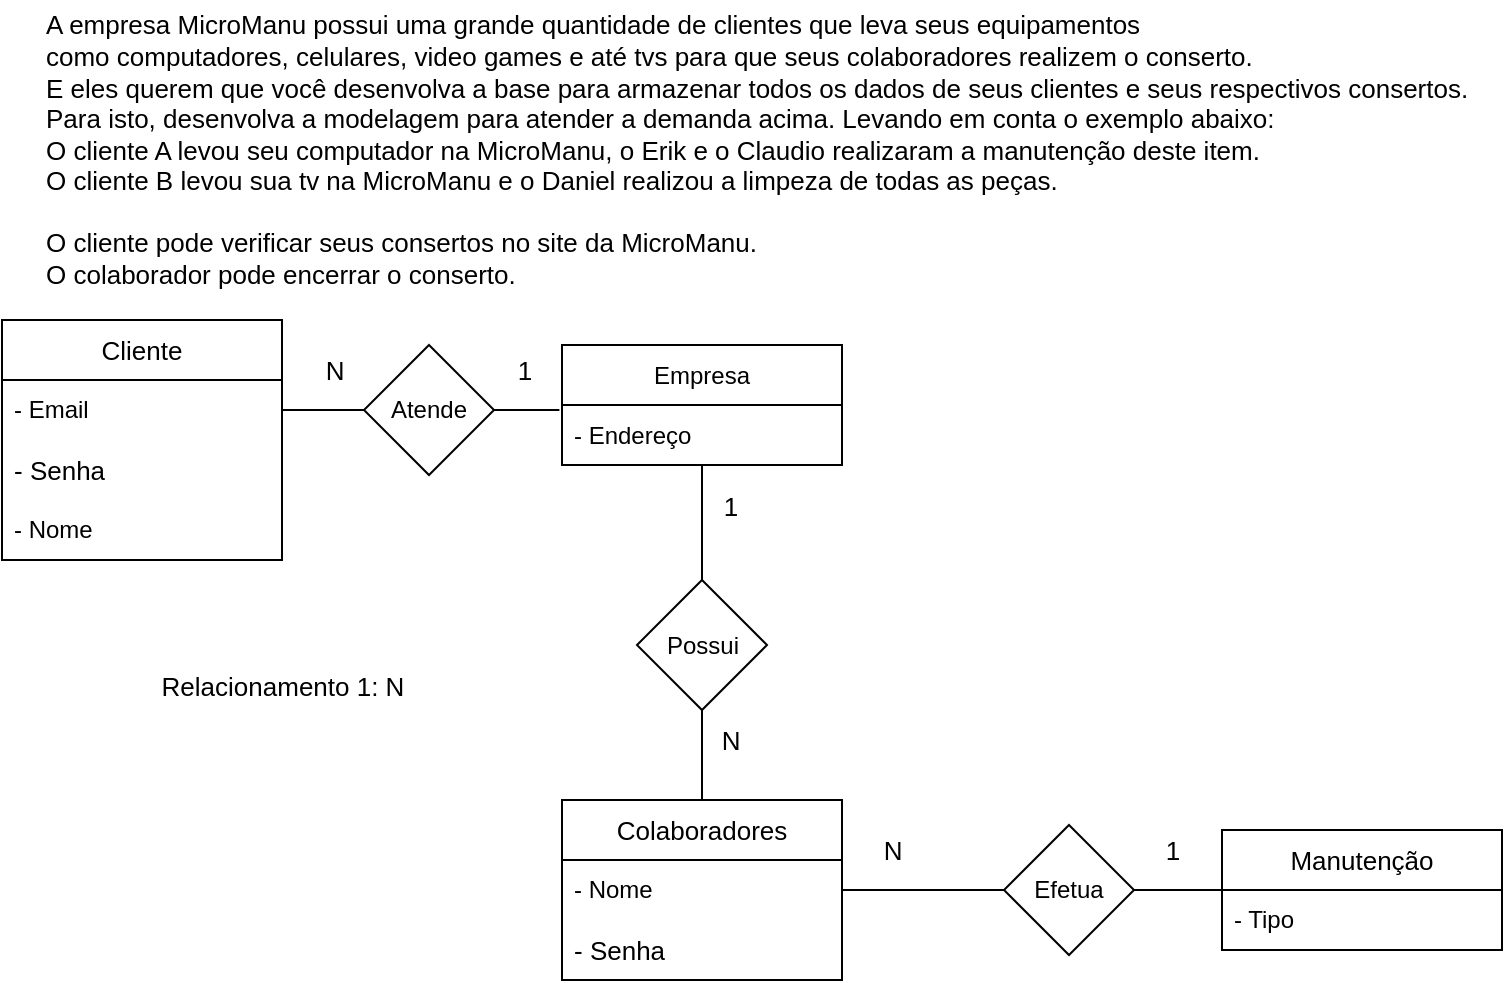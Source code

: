 <mxfile version="21.6.5" type="device">
  <diagram name="Página-1" id="lkzaG0tAhFghrlQ-2UdR">
    <mxGraphModel dx="1050" dy="581" grid="1" gridSize="10" guides="1" tooltips="1" connect="1" arrows="1" fold="1" page="1" pageScale="1" pageWidth="827" pageHeight="1169" math="0" shadow="0">
      <root>
        <mxCell id="0" />
        <mxCell id="1" parent="0" />
        <mxCell id="FzBHjBmkNi7TMJPtjKPj-1" value="&lt;div style=&quot;font-size: 13px;&quot;&gt;&lt;font style=&quot;font-size: 13px;&quot;&gt;﻿A empresa MicroManu possui uma grande quantidade de clientes que leva seus equipamentos&amp;nbsp;&lt;/font&gt;&lt;/div&gt;&lt;div style=&quot;font-size: 13px;&quot;&gt;&lt;font style=&quot;font-size: 13px;&quot;&gt;como computadores, celulares, video games e até tvs para que seus colaboradores realizem o conserto.&lt;/font&gt;&lt;/div&gt;&lt;div style=&quot;font-size: 13px;&quot;&gt;&lt;font style=&quot;font-size: 13px;&quot;&gt;E eles querem que você desenvolva a base para armazenar todos os dados de seus clientes e seus respectivos consertos.&lt;/font&gt;&lt;/div&gt;&lt;div style=&quot;font-size: 13px;&quot;&gt;&lt;font style=&quot;font-size: 13px;&quot;&gt;Para isto, desenvolva a modelagem para atender a demanda acima. Levando em conta o exemplo abaixo:&lt;/font&gt;&lt;/div&gt;&lt;div style=&quot;font-size: 13px;&quot;&gt;&lt;font style=&quot;font-size: 13px;&quot;&gt;O cliente A levou seu computador na MicroManu, o Erik e o Claudio realizaram a manutenção deste item.&lt;/font&gt;&lt;/div&gt;&lt;div style=&quot;font-size: 13px;&quot;&gt;&lt;font style=&quot;font-size: 13px;&quot;&gt;O cliente B levou sua tv na MicroManu e o Daniel realizou a limpeza de todas as peças.&lt;/font&gt;&lt;/div&gt;&lt;div style=&quot;font-size: 13px;&quot;&gt;&lt;font style=&quot;font-size: 13px;&quot;&gt;&lt;br&gt;&lt;/font&gt;&lt;/div&gt;&lt;div style=&quot;font-size: 13px;&quot;&gt;&lt;font style=&quot;font-size: 13px;&quot;&gt;O cliente pode verificar seus consertos no site da MicroManu.&lt;/font&gt;&lt;/div&gt;&lt;div style=&quot;font-size: 13px;&quot;&gt;&lt;font style=&quot;font-size: 13px;&quot;&gt;O colaborador pode encerrar o conserto.&lt;/font&gt;&lt;/div&gt;" style="text;html=1;align=left;verticalAlign=middle;resizable=0;points=[];autosize=1;strokeColor=none;fillColor=none;" vertex="1" parent="1">
          <mxGeometry x="70" width="730" height="150" as="geometry" />
        </mxCell>
        <mxCell id="FzBHjBmkNi7TMJPtjKPj-2" value="&lt;font style=&quot;font-size: 13px;&quot;&gt;Cliente&lt;/font&gt;" style="swimlane;fontStyle=0;childLayout=stackLayout;horizontal=1;startSize=30;horizontalStack=0;resizeParent=1;resizeParentMax=0;resizeLast=0;collapsible=1;marginBottom=0;whiteSpace=wrap;html=1;" vertex="1" parent="1">
          <mxGeometry x="50" y="160" width="140" height="120" as="geometry" />
        </mxCell>
        <mxCell id="FzBHjBmkNi7TMJPtjKPj-3" value="- Email" style="text;strokeColor=none;fillColor=none;align=left;verticalAlign=middle;spacingLeft=4;spacingRight=4;overflow=hidden;points=[[0,0.5],[1,0.5]];portConstraint=eastwest;rotatable=0;whiteSpace=wrap;html=1;" vertex="1" parent="FzBHjBmkNi7TMJPtjKPj-2">
          <mxGeometry y="30" width="140" height="30" as="geometry" />
        </mxCell>
        <mxCell id="FzBHjBmkNi7TMJPtjKPj-4" value="&lt;font style=&quot;font-size: 13px;&quot;&gt;- Senha&lt;/font&gt;" style="text;strokeColor=none;fillColor=none;align=left;verticalAlign=middle;spacingLeft=4;spacingRight=4;overflow=hidden;points=[[0,0.5],[1,0.5]];portConstraint=eastwest;rotatable=0;whiteSpace=wrap;html=1;" vertex="1" parent="FzBHjBmkNi7TMJPtjKPj-2">
          <mxGeometry y="60" width="140" height="30" as="geometry" />
        </mxCell>
        <mxCell id="FzBHjBmkNi7TMJPtjKPj-34" value="- Nome" style="text;strokeColor=none;fillColor=none;align=left;verticalAlign=middle;spacingLeft=4;spacingRight=4;overflow=hidden;points=[[0,0.5],[1,0.5]];portConstraint=eastwest;rotatable=0;whiteSpace=wrap;html=1;" vertex="1" parent="FzBHjBmkNi7TMJPtjKPj-2">
          <mxGeometry y="90" width="140" height="30" as="geometry" />
        </mxCell>
        <mxCell id="FzBHjBmkNi7TMJPtjKPj-14" value="Empresa" style="swimlane;fontStyle=0;childLayout=stackLayout;horizontal=1;startSize=30;horizontalStack=0;resizeParent=1;resizeParentMax=0;resizeLast=0;collapsible=1;marginBottom=0;whiteSpace=wrap;html=1;" vertex="1" parent="1">
          <mxGeometry x="330" y="172.5" width="140" height="60" as="geometry" />
        </mxCell>
        <mxCell id="FzBHjBmkNi7TMJPtjKPj-15" value="- Endereço" style="text;strokeColor=none;fillColor=none;align=left;verticalAlign=middle;spacingLeft=4;spacingRight=4;overflow=hidden;points=[[0,0.5],[1,0.5]];portConstraint=eastwest;rotatable=0;whiteSpace=wrap;html=1;" vertex="1" parent="FzBHjBmkNi7TMJPtjKPj-14">
          <mxGeometry y="30" width="140" height="30" as="geometry" />
        </mxCell>
        <mxCell id="FzBHjBmkNi7TMJPtjKPj-17" value="&lt;span style=&quot;font-size: 13px;&quot;&gt;Colaboradores&lt;/span&gt;" style="swimlane;fontStyle=0;childLayout=stackLayout;horizontal=1;startSize=30;horizontalStack=0;resizeParent=1;resizeParentMax=0;resizeLast=0;collapsible=1;marginBottom=0;whiteSpace=wrap;html=1;" vertex="1" parent="1">
          <mxGeometry x="330" y="400" width="140" height="90" as="geometry" />
        </mxCell>
        <mxCell id="FzBHjBmkNi7TMJPtjKPj-18" value="- Nome" style="text;strokeColor=none;fillColor=none;align=left;verticalAlign=middle;spacingLeft=4;spacingRight=4;overflow=hidden;points=[[0,0.5],[1,0.5]];portConstraint=eastwest;rotatable=0;whiteSpace=wrap;html=1;" vertex="1" parent="FzBHjBmkNi7TMJPtjKPj-17">
          <mxGeometry y="30" width="140" height="30" as="geometry" />
        </mxCell>
        <mxCell id="FzBHjBmkNi7TMJPtjKPj-19" value="&lt;font style=&quot;font-size: 13px;&quot;&gt;- Senha&lt;/font&gt;" style="text;strokeColor=none;fillColor=none;align=left;verticalAlign=middle;spacingLeft=4;spacingRight=4;overflow=hidden;points=[[0,0.5],[1,0.5]];portConstraint=eastwest;rotatable=0;whiteSpace=wrap;html=1;" vertex="1" parent="FzBHjBmkNi7TMJPtjKPj-17">
          <mxGeometry y="60" width="140" height="30" as="geometry" />
        </mxCell>
        <mxCell id="FzBHjBmkNi7TMJPtjKPj-20" value="&lt;span style=&quot;font-size: 13px;&quot;&gt;Manutenção&lt;/span&gt;" style="swimlane;fontStyle=0;childLayout=stackLayout;horizontal=1;startSize=30;horizontalStack=0;resizeParent=1;resizeParentMax=0;resizeLast=0;collapsible=1;marginBottom=0;whiteSpace=wrap;html=1;" vertex="1" parent="1">
          <mxGeometry x="660" y="415" width="140" height="60" as="geometry" />
        </mxCell>
        <mxCell id="FzBHjBmkNi7TMJPtjKPj-21" value="- Tipo" style="text;strokeColor=none;fillColor=none;align=left;verticalAlign=middle;spacingLeft=4;spacingRight=4;overflow=hidden;points=[[0,0.5],[1,0.5]];portConstraint=eastwest;rotatable=0;whiteSpace=wrap;html=1;" vertex="1" parent="FzBHjBmkNi7TMJPtjKPj-20">
          <mxGeometry y="30" width="140" height="30" as="geometry" />
        </mxCell>
        <mxCell id="FzBHjBmkNi7TMJPtjKPj-27" style="edgeStyle=orthogonalEdgeStyle;rounded=0;orthogonalLoop=1;jettySize=auto;html=1;entryX=1;entryY=0.5;entryDx=0;entryDy=0;endArrow=none;endFill=0;" edge="1" parent="1" source="FzBHjBmkNi7TMJPtjKPj-24" target="FzBHjBmkNi7TMJPtjKPj-3">
          <mxGeometry relative="1" as="geometry" />
        </mxCell>
        <mxCell id="FzBHjBmkNi7TMJPtjKPj-28" style="edgeStyle=orthogonalEdgeStyle;rounded=0;orthogonalLoop=1;jettySize=auto;html=1;exitX=1;exitY=0.5;exitDx=0;exitDy=0;entryX=-0.009;entryY=0.053;entryDx=0;entryDy=0;entryPerimeter=0;endArrow=none;endFill=0;" edge="1" parent="1" source="FzBHjBmkNi7TMJPtjKPj-24" target="FzBHjBmkNi7TMJPtjKPj-15">
          <mxGeometry relative="1" as="geometry" />
        </mxCell>
        <mxCell id="FzBHjBmkNi7TMJPtjKPj-24" value="Atende" style="rhombus;whiteSpace=wrap;html=1;" vertex="1" parent="1">
          <mxGeometry x="231" y="172.5" width="65" height="65" as="geometry" />
        </mxCell>
        <mxCell id="FzBHjBmkNi7TMJPtjKPj-30" style="edgeStyle=orthogonalEdgeStyle;rounded=0;orthogonalLoop=1;jettySize=auto;html=1;exitX=0.5;exitY=0;exitDx=0;exitDy=0;endArrow=none;endFill=0;" edge="1" parent="1" source="FzBHjBmkNi7TMJPtjKPj-25" target="FzBHjBmkNi7TMJPtjKPj-14">
          <mxGeometry relative="1" as="geometry" />
        </mxCell>
        <mxCell id="FzBHjBmkNi7TMJPtjKPj-31" style="edgeStyle=orthogonalEdgeStyle;rounded=0;orthogonalLoop=1;jettySize=auto;html=1;exitX=0.5;exitY=1;exitDx=0;exitDy=0;entryX=0.5;entryY=0;entryDx=0;entryDy=0;endArrow=none;endFill=0;" edge="1" parent="1" source="FzBHjBmkNi7TMJPtjKPj-25" target="FzBHjBmkNi7TMJPtjKPj-17">
          <mxGeometry relative="1" as="geometry" />
        </mxCell>
        <mxCell id="FzBHjBmkNi7TMJPtjKPj-25" value="Possui" style="rhombus;whiteSpace=wrap;html=1;" vertex="1" parent="1">
          <mxGeometry x="367.5" y="290" width="65" height="65" as="geometry" />
        </mxCell>
        <mxCell id="FzBHjBmkNi7TMJPtjKPj-32" style="edgeStyle=orthogonalEdgeStyle;rounded=0;orthogonalLoop=1;jettySize=auto;html=1;entryX=1;entryY=0.5;entryDx=0;entryDy=0;endArrow=none;endFill=0;" edge="1" parent="1" source="FzBHjBmkNi7TMJPtjKPj-26" target="FzBHjBmkNi7TMJPtjKPj-18">
          <mxGeometry relative="1" as="geometry" />
        </mxCell>
        <mxCell id="FzBHjBmkNi7TMJPtjKPj-35" style="edgeStyle=orthogonalEdgeStyle;rounded=0;orthogonalLoop=1;jettySize=auto;html=1;entryX=0;entryY=0.5;entryDx=0;entryDy=0;endArrow=none;endFill=0;" edge="1" parent="1" source="FzBHjBmkNi7TMJPtjKPj-26" target="FzBHjBmkNi7TMJPtjKPj-20">
          <mxGeometry relative="1" as="geometry" />
        </mxCell>
        <mxCell id="FzBHjBmkNi7TMJPtjKPj-26" value="Efetua" style="rhombus;whiteSpace=wrap;html=1;" vertex="1" parent="1">
          <mxGeometry x="551" y="412.5" width="65" height="65" as="geometry" />
        </mxCell>
        <mxCell id="FzBHjBmkNi7TMJPtjKPj-36" value="&lt;font style=&quot;font-size: 13px;&quot;&gt;1&lt;/font&gt;" style="text;html=1;align=center;verticalAlign=middle;resizable=0;points=[];autosize=1;strokeColor=none;fillColor=none;" vertex="1" parent="1">
          <mxGeometry x="296" y="170" width="30" height="30" as="geometry" />
        </mxCell>
        <mxCell id="FzBHjBmkNi7TMJPtjKPj-37" value="&lt;font style=&quot;font-size: 13px;&quot;&gt;N&lt;/font&gt;" style="text;html=1;align=center;verticalAlign=middle;resizable=0;points=[];autosize=1;strokeColor=none;fillColor=none;" vertex="1" parent="1">
          <mxGeometry x="201" y="170" width="30" height="30" as="geometry" />
        </mxCell>
        <mxCell id="FzBHjBmkNi7TMJPtjKPj-38" value="&lt;font style=&quot;font-size: 13px;&quot;&gt;1&lt;/font&gt;" style="text;html=1;align=center;verticalAlign=middle;resizable=0;points=[];autosize=1;strokeColor=none;fillColor=none;" vertex="1" parent="1">
          <mxGeometry x="399" y="237.5" width="30" height="30" as="geometry" />
        </mxCell>
        <mxCell id="FzBHjBmkNi7TMJPtjKPj-39" value="&lt;font style=&quot;font-size: 13px;&quot;&gt;N&lt;/font&gt;" style="text;html=1;align=center;verticalAlign=middle;resizable=0;points=[];autosize=1;strokeColor=none;fillColor=none;" vertex="1" parent="1">
          <mxGeometry x="399" y="355" width="30" height="30" as="geometry" />
        </mxCell>
        <mxCell id="FzBHjBmkNi7TMJPtjKPj-40" value="&lt;font style=&quot;font-size: 13px;&quot;&gt;1&lt;/font&gt;" style="text;html=1;align=center;verticalAlign=middle;resizable=0;points=[];autosize=1;strokeColor=none;fillColor=none;" vertex="1" parent="1">
          <mxGeometry x="620" y="410" width="30" height="30" as="geometry" />
        </mxCell>
        <mxCell id="FzBHjBmkNi7TMJPtjKPj-41" value="&lt;font style=&quot;font-size: 13px;&quot;&gt;N&lt;/font&gt;" style="text;html=1;align=center;verticalAlign=middle;resizable=0;points=[];autosize=1;strokeColor=none;fillColor=none;" vertex="1" parent="1">
          <mxGeometry x="480" y="410" width="30" height="30" as="geometry" />
        </mxCell>
        <mxCell id="FzBHjBmkNi7TMJPtjKPj-42" value="&lt;font style=&quot;font-size: 13px;&quot;&gt;Relacionamento 1: N&lt;/font&gt;" style="text;html=1;align=center;verticalAlign=middle;resizable=0;points=[];autosize=1;strokeColor=none;fillColor=none;" vertex="1" parent="1">
          <mxGeometry x="120" y="328" width="140" height="30" as="geometry" />
        </mxCell>
      </root>
    </mxGraphModel>
  </diagram>
</mxfile>
